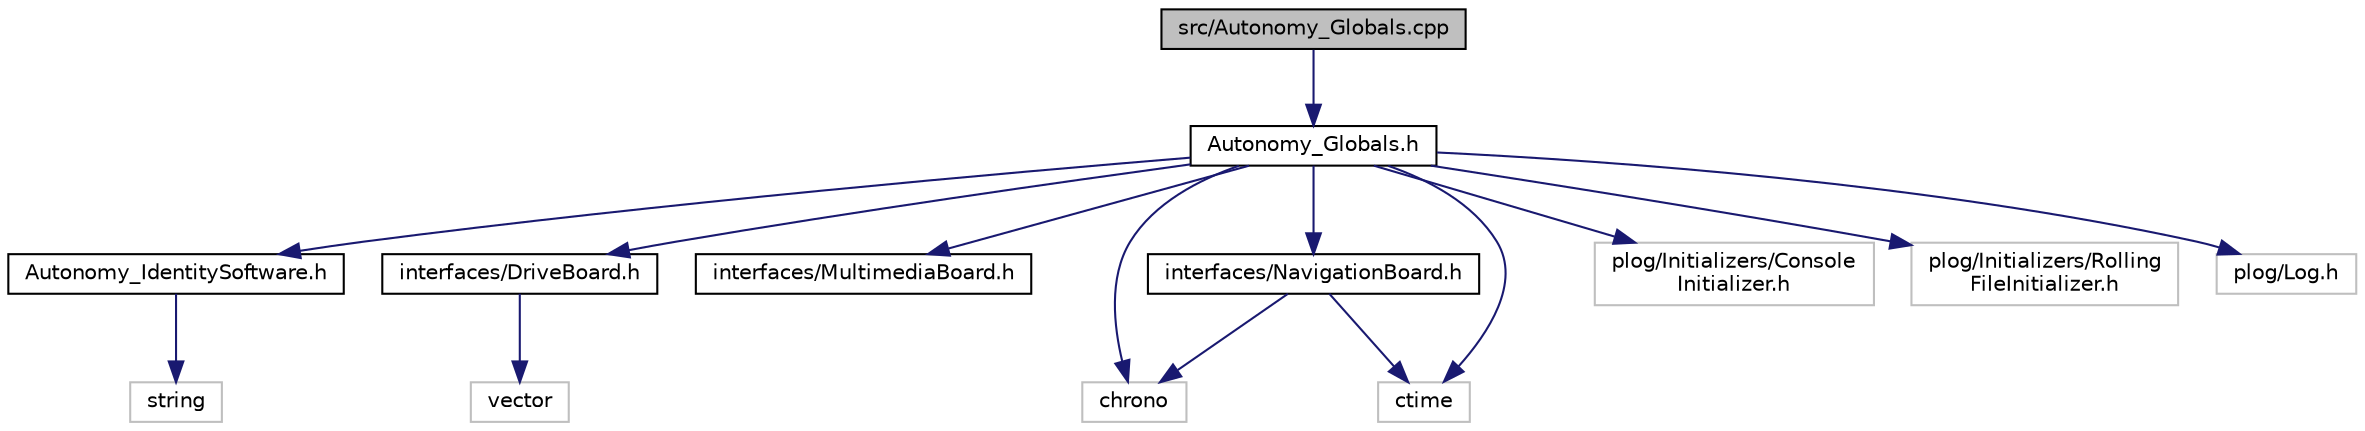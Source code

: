 digraph "src/Autonomy_Globals.cpp"
{
 // LATEX_PDF_SIZE
  edge [fontname="Helvetica",fontsize="10",labelfontname="Helvetica",labelfontsize="10"];
  node [fontname="Helvetica",fontsize="10",shape=record];
  Node1 [label="src/Autonomy_Globals.cpp",height=0.2,width=0.4,color="black", fillcolor="grey75", style="filled", fontcolor="black",tooltip="Sets up functions and classes used project wide."];
  Node1 -> Node2 [color="midnightblue",fontsize="10",style="solid"];
  Node2 [label="Autonomy_Globals.h",height=0.2,width=0.4,color="black", fillcolor="white", style="filled",URL="$Autonomy__Globals_8h.html",tooltip="Defines functions and objects used project wide."];
  Node2 -> Node3 [color="midnightblue",fontsize="10",style="solid"];
  Node3 [label="Autonomy_IdentitySoftware.h",height=0.2,width=0.4,color="black", fillcolor="white", style="filled",URL="$Autonomy__IdentitySoftware_8h.html",tooltip="Defines the Autonomy_IdentitySoftware class."];
  Node3 -> Node4 [color="midnightblue",fontsize="10",style="solid"];
  Node4 [label="string",height=0.2,width=0.4,color="grey75", fillcolor="white", style="filled",tooltip=" "];
  Node2 -> Node5 [color="midnightblue",fontsize="10",style="solid"];
  Node5 [label="interfaces/DriveBoard.h",height=0.2,width=0.4,color="black", fillcolor="white", style="filled",URL="$DriveBoard_8h.html",tooltip="Defines the interface for sending commands to the drive board on the Rover."];
  Node5 -> Node6 [color="midnightblue",fontsize="10",style="solid"];
  Node6 [label="vector",height=0.2,width=0.4,color="grey75", fillcolor="white", style="filled",tooltip=" "];
  Node2 -> Node7 [color="midnightblue",fontsize="10",style="solid"];
  Node7 [label="interfaces/MultimediaBoard.h",height=0.2,width=0.4,color="black", fillcolor="white", style="filled",URL="$MultimediaBoard_8h.html",tooltip="Defines the MultimediaBoard class and associated datatypes."];
  Node2 -> Node8 [color="midnightblue",fontsize="10",style="solid"];
  Node8 [label="interfaces/NavigationBoard.h",height=0.2,width=0.4,color="black", fillcolor="white", style="filled",URL="$NavigationBoard_8h.html",tooltip="Defines the NavigationBoard class."];
  Node8 -> Node9 [color="midnightblue",fontsize="10",style="solid"];
  Node9 [label="chrono",height=0.2,width=0.4,color="grey75", fillcolor="white", style="filled",tooltip=" "];
  Node8 -> Node10 [color="midnightblue",fontsize="10",style="solid"];
  Node10 [label="ctime",height=0.2,width=0.4,color="grey75", fillcolor="white", style="filled",tooltip=" "];
  Node2 -> Node9 [color="midnightblue",fontsize="10",style="solid"];
  Node2 -> Node10 [color="midnightblue",fontsize="10",style="solid"];
  Node2 -> Node11 [color="midnightblue",fontsize="10",style="solid"];
  Node11 [label="plog/Initializers/Console\lInitializer.h",height=0.2,width=0.4,color="grey75", fillcolor="white", style="filled",tooltip=" "];
  Node2 -> Node12 [color="midnightblue",fontsize="10",style="solid"];
  Node12 [label="plog/Initializers/Rolling\lFileInitializer.h",height=0.2,width=0.4,color="grey75", fillcolor="white", style="filled",tooltip=" "];
  Node2 -> Node13 [color="midnightblue",fontsize="10",style="solid"];
  Node13 [label="plog/Log.h",height=0.2,width=0.4,color="grey75", fillcolor="white", style="filled",tooltip=" "];
}
